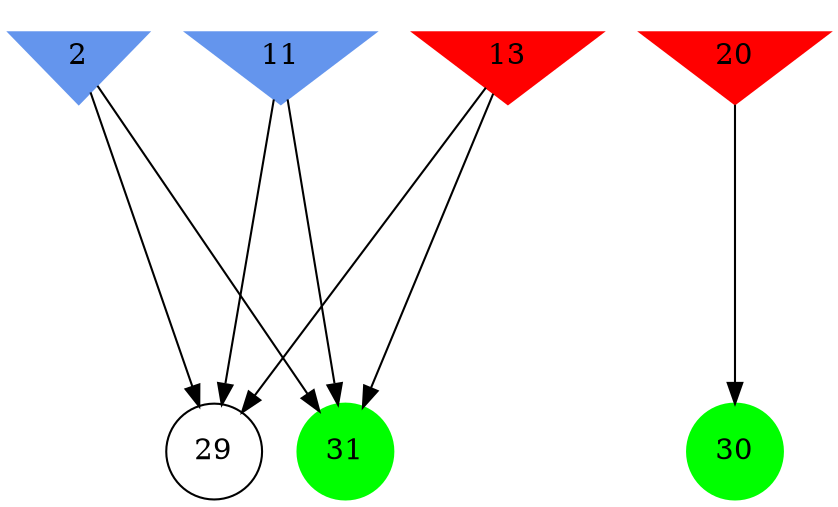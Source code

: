 digraph brain {
	ranksep=2.0;
	2 [shape=invtriangle,style=filled,color=cornflowerblue];
	11 [shape=invtriangle,style=filled,color=cornflowerblue];
	13 [shape=invtriangle,style=filled,color=red];
	20 [shape=invtriangle,style=filled,color=red];
	29 [shape=circle,color=black];
	30 [shape=circle,style=filled,color=green];
	31 [shape=circle,style=filled,color=green];
	11	->	29;
	11	->	31;
	13	->	29;
	13	->	31;
	2	->	29;
	2	->	31;
	20	->	30;
	{ rank=same; 2; 11; 13; 20; }
	{ rank=same; 29; }
	{ rank=same; 30; 31; }
}
